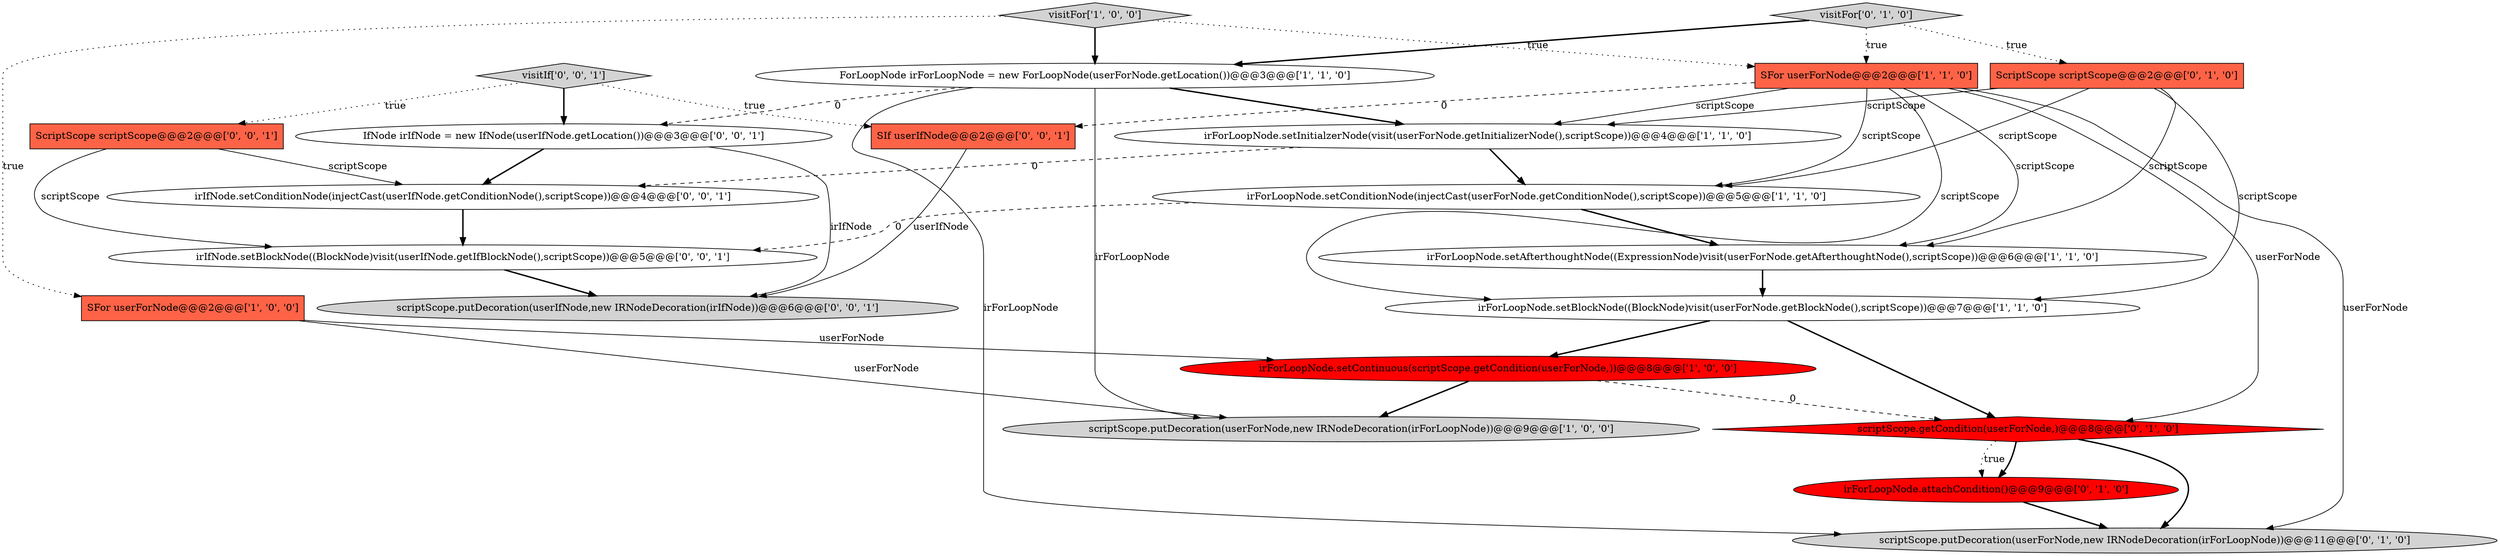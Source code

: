 digraph {
4 [style = filled, label = "irForLoopNode.setConditionNode(injectCast(userForNode.getConditionNode(),scriptScope))@@@5@@@['1', '1', '0']", fillcolor = white, shape = ellipse image = "AAA0AAABBB1BBB"];
9 [style = filled, label = "irForLoopNode.setContinuous(scriptScope.getCondition(userForNode,))@@@8@@@['1', '0', '0']", fillcolor = red, shape = ellipse image = "AAA1AAABBB1BBB"];
20 [style = filled, label = "irIfNode.setConditionNode(injectCast(userIfNode.getConditionNode(),scriptScope))@@@4@@@['0', '0', '1']", fillcolor = white, shape = ellipse image = "AAA0AAABBB3BBB"];
6 [style = filled, label = "ForLoopNode irForLoopNode = new ForLoopNode(userForNode.getLocation())@@@3@@@['1', '1', '0']", fillcolor = white, shape = ellipse image = "AAA0AAABBB1BBB"];
10 [style = filled, label = "ScriptScope scriptScope@@@2@@@['0', '1', '0']", fillcolor = tomato, shape = box image = "AAA0AAABBB2BBB"];
17 [style = filled, label = "IfNode irIfNode = new IfNode(userIfNode.getLocation())@@@3@@@['0', '0', '1']", fillcolor = white, shape = ellipse image = "AAA0AAABBB3BBB"];
12 [style = filled, label = "scriptScope.getCondition(userForNode,)@@@8@@@['0', '1', '0']", fillcolor = red, shape = diamond image = "AAA1AAABBB2BBB"];
13 [style = filled, label = "irForLoopNode.attachCondition()@@@9@@@['0', '1', '0']", fillcolor = red, shape = ellipse image = "AAA1AAABBB2BBB"];
5 [style = filled, label = "SFor userForNode@@@2@@@['1', '1', '0']", fillcolor = tomato, shape = box image = "AAA0AAABBB1BBB"];
18 [style = filled, label = "SIf userIfNode@@@2@@@['0', '0', '1']", fillcolor = tomato, shape = box image = "AAA0AAABBB3BBB"];
0 [style = filled, label = "SFor userForNode@@@2@@@['1', '0', '0']", fillcolor = tomato, shape = box image = "AAA0AAABBB1BBB"];
16 [style = filled, label = "irIfNode.setBlockNode((BlockNode)visit(userIfNode.getIfBlockNode(),scriptScope))@@@5@@@['0', '0', '1']", fillcolor = white, shape = ellipse image = "AAA0AAABBB3BBB"];
8 [style = filled, label = "irForLoopNode.setAfterthoughtNode((ExpressionNode)visit(userForNode.getAfterthoughtNode(),scriptScope))@@@6@@@['1', '1', '0']", fillcolor = white, shape = ellipse image = "AAA0AAABBB1BBB"];
14 [style = filled, label = "visitFor['0', '1', '0']", fillcolor = lightgray, shape = diamond image = "AAA0AAABBB2BBB"];
1 [style = filled, label = "visitFor['1', '0', '0']", fillcolor = lightgray, shape = diamond image = "AAA0AAABBB1BBB"];
19 [style = filled, label = "scriptScope.putDecoration(userIfNode,new IRNodeDecoration(irIfNode))@@@6@@@['0', '0', '1']", fillcolor = lightgray, shape = ellipse image = "AAA0AAABBB3BBB"];
7 [style = filled, label = "irForLoopNode.setBlockNode((BlockNode)visit(userForNode.getBlockNode(),scriptScope))@@@7@@@['1', '1', '0']", fillcolor = white, shape = ellipse image = "AAA0AAABBB1BBB"];
21 [style = filled, label = "visitIf['0', '0', '1']", fillcolor = lightgray, shape = diamond image = "AAA0AAABBB3BBB"];
2 [style = filled, label = "irForLoopNode.setInitialzerNode(visit(userForNode.getInitializerNode(),scriptScope))@@@4@@@['1', '1', '0']", fillcolor = white, shape = ellipse image = "AAA0AAABBB1BBB"];
3 [style = filled, label = "scriptScope.putDecoration(userForNode,new IRNodeDecoration(irForLoopNode))@@@9@@@['1', '0', '0']", fillcolor = lightgray, shape = ellipse image = "AAA0AAABBB1BBB"];
15 [style = filled, label = "ScriptScope scriptScope@@@2@@@['0', '0', '1']", fillcolor = tomato, shape = box image = "AAA0AAABBB3BBB"];
11 [style = filled, label = "scriptScope.putDecoration(userForNode,new IRNodeDecoration(irForLoopNode))@@@11@@@['0', '1', '0']", fillcolor = lightgray, shape = ellipse image = "AAA0AAABBB2BBB"];
0->3 [style = solid, label="userForNode"];
2->20 [style = dashed, label="0"];
4->16 [style = dashed, label="0"];
10->2 [style = solid, label="scriptScope"];
21->15 [style = dotted, label="true"];
7->12 [style = bold, label=""];
21->18 [style = dotted, label="true"];
12->11 [style = bold, label=""];
6->17 [style = dashed, label="0"];
5->12 [style = solid, label="userForNode"];
5->4 [style = solid, label="scriptScope"];
16->19 [style = bold, label=""];
15->16 [style = solid, label="scriptScope"];
5->18 [style = dashed, label="0"];
2->4 [style = bold, label=""];
10->4 [style = solid, label="scriptScope"];
5->11 [style = solid, label="userForNode"];
6->3 [style = solid, label="irForLoopNode"];
13->11 [style = bold, label=""];
14->10 [style = dotted, label="true"];
8->7 [style = bold, label=""];
18->19 [style = solid, label="userIfNode"];
6->2 [style = bold, label=""];
10->8 [style = solid, label="scriptScope"];
7->9 [style = bold, label=""];
0->9 [style = solid, label="userForNode"];
12->13 [style = bold, label=""];
12->13 [style = dotted, label="true"];
1->6 [style = bold, label=""];
14->5 [style = dotted, label="true"];
10->7 [style = solid, label="scriptScope"];
20->16 [style = bold, label=""];
5->7 [style = solid, label="scriptScope"];
17->19 [style = solid, label="irIfNode"];
9->3 [style = bold, label=""];
4->8 [style = bold, label=""];
9->12 [style = dashed, label="0"];
1->0 [style = dotted, label="true"];
6->11 [style = solid, label="irForLoopNode"];
15->20 [style = solid, label="scriptScope"];
5->2 [style = solid, label="scriptScope"];
21->17 [style = bold, label=""];
14->6 [style = bold, label=""];
1->5 [style = dotted, label="true"];
5->8 [style = solid, label="scriptScope"];
17->20 [style = bold, label=""];
}
